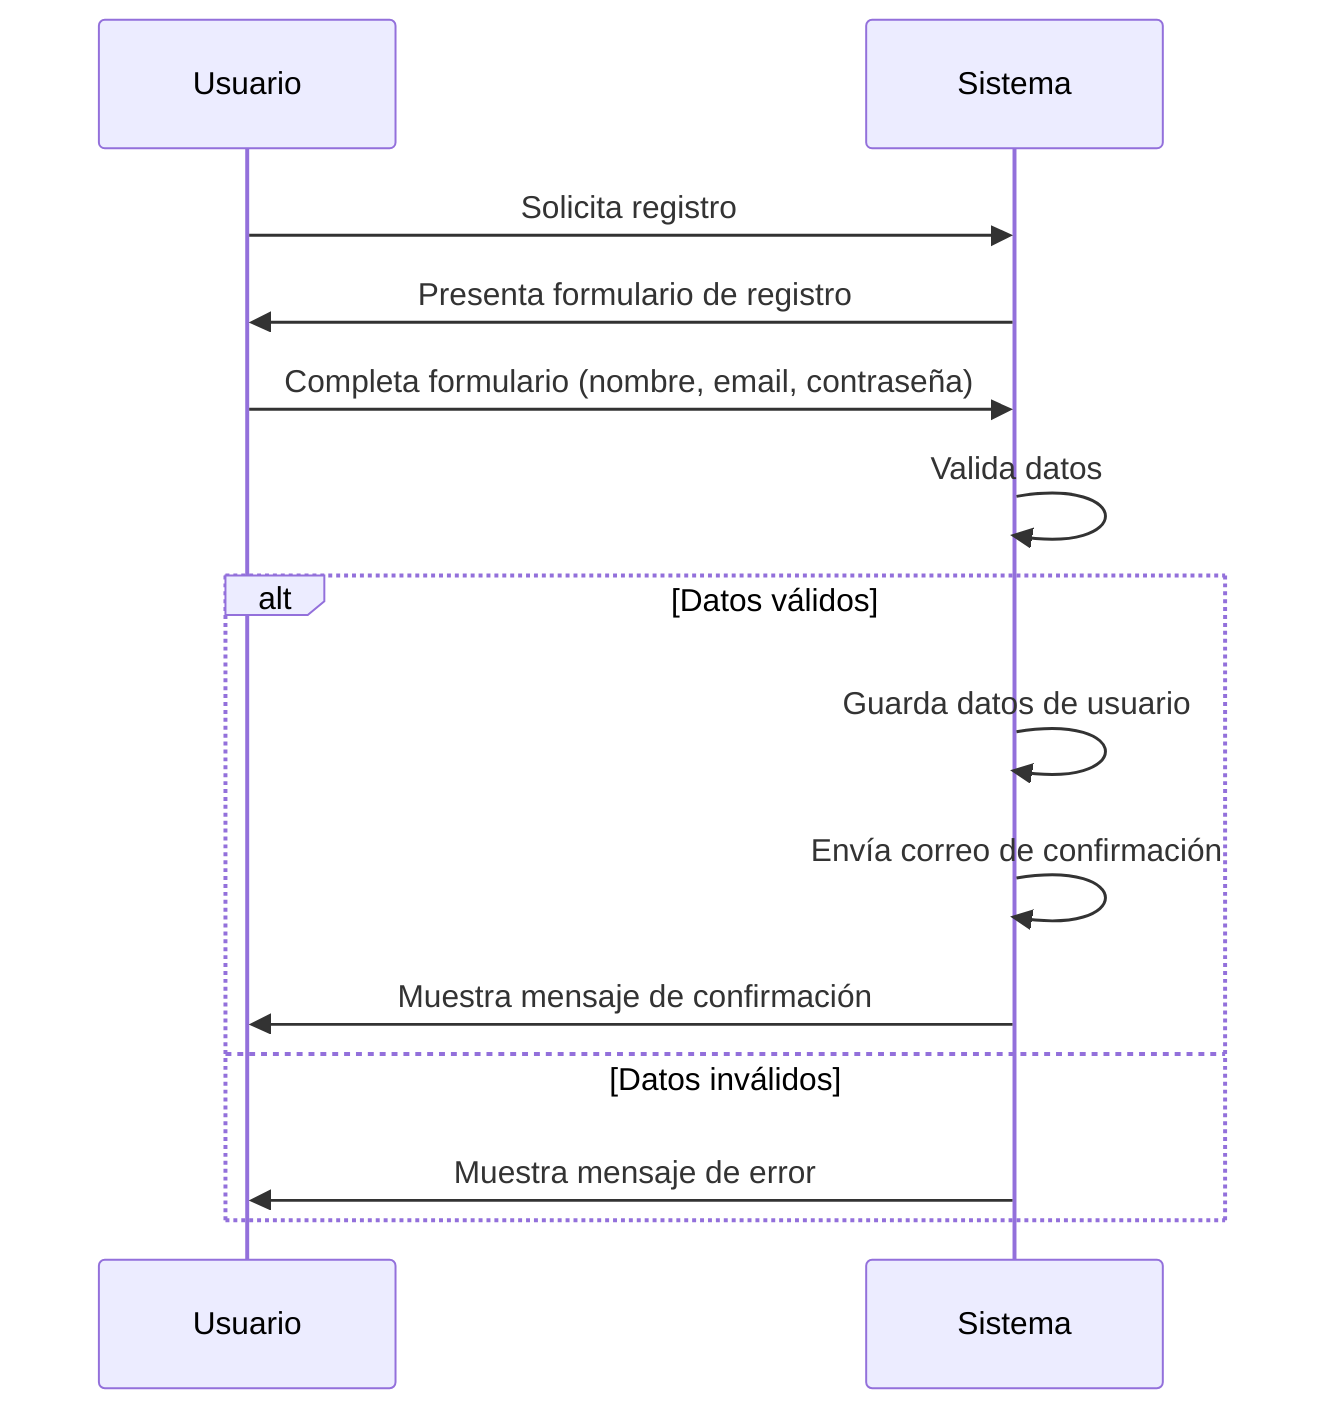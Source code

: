 sequenceDiagram
    participant Usuario
    participant Sistema
    Usuario->>Sistema: Solicita registro
    Sistema->>Usuario: Presenta formulario de registro
    Usuario->>Sistema: Completa formulario (nombre, email, contraseña)
    Sistema->>Sistema: Valida datos
    alt Datos válidos
        Sistema->>Sistema: Guarda datos de usuario
        Sistema->>Sistema: Envía correo de confirmación
        Sistema->>Usuario: Muestra mensaje de confirmación
    else Datos inválidos
        Sistema->>Usuario: Muestra mensaje de error
    end